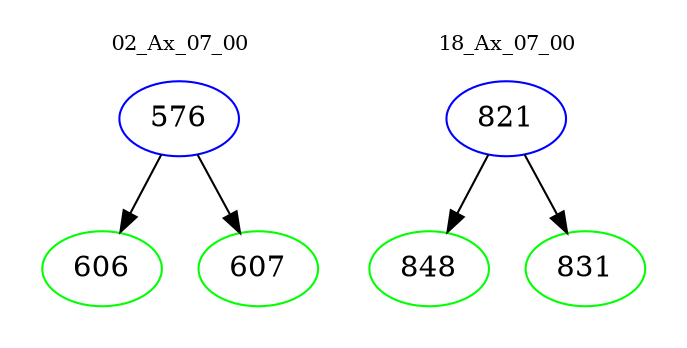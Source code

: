 digraph{
subgraph cluster_0 {
color = white
label = "02_Ax_07_00";
fontsize=10;
T0_576 [label="576", color="blue"]
T0_576 -> T0_606 [color="black"]
T0_606 [label="606", color="green"]
T0_576 -> T0_607 [color="black"]
T0_607 [label="607", color="green"]
}
subgraph cluster_1 {
color = white
label = "18_Ax_07_00";
fontsize=10;
T1_821 [label="821", color="blue"]
T1_821 -> T1_848 [color="black"]
T1_848 [label="848", color="green"]
T1_821 -> T1_831 [color="black"]
T1_831 [label="831", color="green"]
}
}
